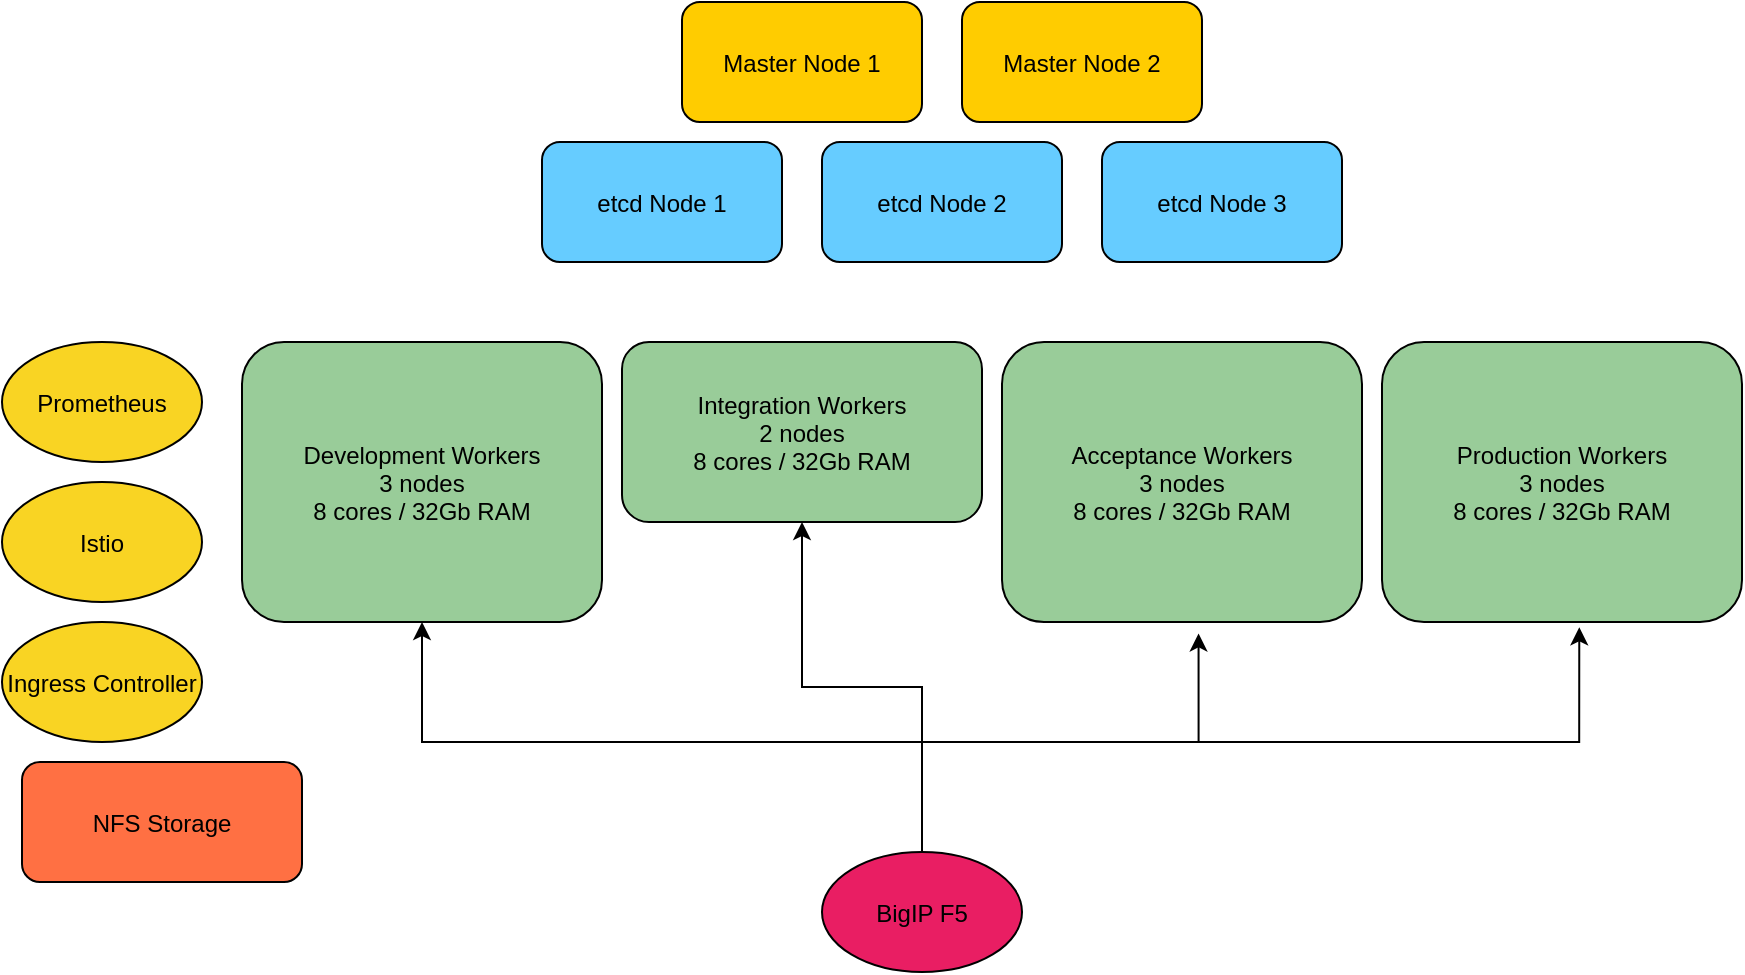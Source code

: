 <mxfile version="24.0.2" type="github">
  <diagram name="Page-1" id="qO7JqH-wDl58y_Bdmb8k">
    <mxGraphModel dx="996" dy="533" grid="1" gridSize="10" guides="1" tooltips="1" connect="1" arrows="1" fold="1" page="1" pageScale="1" pageWidth="827" pageHeight="1169" math="0" shadow="0">
      <root>
        <mxCell id="0" />
        <mxCell id="1" parent="0" />
        <mxCell id="master1" value="Master Node 1" style="rounded=1;fillColor=#FFCC00;" vertex="1" parent="1">
          <mxGeometry x="540" y="160" width="120" height="60" as="geometry" />
        </mxCell>
        <mxCell id="master2" value="Master Node 2" style="rounded=1;fillColor=#FFCC00;" vertex="1" parent="1">
          <mxGeometry x="680" y="160" width="120" height="60" as="geometry" />
        </mxCell>
        <mxCell id="etcd1" value="etcd Node 1" style="rounded=1;fillColor=#66CCFF;" vertex="1" parent="1">
          <mxGeometry x="470" y="230" width="120" height="60" as="geometry" />
        </mxCell>
        <mxCell id="etcd2" value="etcd Node 2" style="rounded=1;fillColor=#66CCFF;" vertex="1" parent="1">
          <mxGeometry x="610" y="230" width="120" height="60" as="geometry" />
        </mxCell>
        <mxCell id="etcd3" value="etcd Node 3" style="rounded=1;fillColor=#66CCFF;" vertex="1" parent="1">
          <mxGeometry x="750" y="230" width="120" height="60" as="geometry" />
        </mxCell>
        <mxCell id="devWorker" value="Development Workers&#xa;3 nodes&#xa;8 cores / 32Gb RAM" style="rounded=1;fillColor=#99CC99;" vertex="1" parent="1">
          <mxGeometry x="320" y="330" width="180" height="140" as="geometry" />
        </mxCell>
        <mxCell id="intWorker" value="Integration Workers&#xa;2 nodes&#xa;8 cores / 32Gb RAM" style="rounded=1;fillColor=#99CC99;" vertex="1" parent="1">
          <mxGeometry x="510" y="330" width="180" height="90" as="geometry" />
        </mxCell>
        <mxCell id="accWorker" value="Acceptance Workers&#xa;3 nodes&#xa;8 cores / 32Gb RAM" style="rounded=1;fillColor=#99CC99;" vertex="1" parent="1">
          <mxGeometry x="700" y="330" width="180" height="140" as="geometry" />
        </mxCell>
        <mxCell id="prodWorker" value="Production Workers&#xa;3 nodes&#xa;8 cores / 32Gb RAM" style="rounded=1;fillColor=#99CC99;" vertex="1" parent="1">
          <mxGeometry x="890" y="330" width="180" height="140" as="geometry" />
        </mxCell>
        <mxCell id="istio" value="Istio" style="ellipse;fillColor=#F9D423;" vertex="1" parent="1">
          <mxGeometry x="200" y="400" width="100" height="60" as="geometry" />
        </mxCell>
        <mxCell id="prometheus" value="Prometheus" style="ellipse;fillColor=#F9D423;" vertex="1" parent="1">
          <mxGeometry x="200" y="330" width="100" height="60" as="geometry" />
        </mxCell>
        <mxCell id="ingress" value="Ingress Controller" style="ellipse;fillColor=#F9D423;" vertex="1" parent="1">
          <mxGeometry x="200" y="470" width="100" height="60" as="geometry" />
        </mxCell>
        <mxCell id="nfs" value="NFS Storage" style="rounded=1;fillColor=#FF7043;" vertex="1" parent="1">
          <mxGeometry x="210" y="540" width="140" height="60" as="geometry" />
        </mxCell>
        <mxCell id="sjceRTjy-6kXETGA8qCM-10" style="edgeStyle=orthogonalEdgeStyle;rounded=0;orthogonalLoop=1;jettySize=auto;html=1;entryX=0.5;entryY=1;entryDx=0;entryDy=0;" edge="1" parent="1" source="bigipF5" target="devWorker">
          <mxGeometry relative="1" as="geometry">
            <Array as="points">
              <mxPoint x="660" y="530" />
              <mxPoint x="410" y="530" />
            </Array>
          </mxGeometry>
        </mxCell>
        <mxCell id="sjceRTjy-6kXETGA8qCM-11" style="edgeStyle=orthogonalEdgeStyle;rounded=0;orthogonalLoop=1;jettySize=auto;html=1;entryX=0.5;entryY=1;entryDx=0;entryDy=0;" edge="1" parent="1" source="bigipF5" target="intWorker">
          <mxGeometry relative="1" as="geometry" />
        </mxCell>
        <mxCell id="bigipF5" value="BigIP F5" style="ellipse;fillColor=#E91E63;" vertex="1" parent="1">
          <mxGeometry x="610" y="585" width="100" height="60" as="geometry" />
        </mxCell>
        <mxCell id="sjceRTjy-6kXETGA8qCM-12" style="edgeStyle=orthogonalEdgeStyle;rounded=0;orthogonalLoop=1;jettySize=auto;html=1;entryX=0.546;entryY=1.041;entryDx=0;entryDy=0;entryPerimeter=0;" edge="1" parent="1" source="bigipF5" target="accWorker">
          <mxGeometry relative="1" as="geometry">
            <Array as="points">
              <mxPoint x="660" y="530" />
              <mxPoint x="798" y="530" />
            </Array>
          </mxGeometry>
        </mxCell>
        <mxCell id="sjceRTjy-6kXETGA8qCM-13" style="edgeStyle=orthogonalEdgeStyle;rounded=0;orthogonalLoop=1;jettySize=auto;html=1;entryX=0.548;entryY=1.019;entryDx=0;entryDy=0;entryPerimeter=0;" edge="1" parent="1" source="bigipF5" target="prodWorker">
          <mxGeometry relative="1" as="geometry">
            <Array as="points">
              <mxPoint x="660" y="530" />
              <mxPoint x="989" y="530" />
            </Array>
          </mxGeometry>
        </mxCell>
      </root>
    </mxGraphModel>
  </diagram>
</mxfile>
